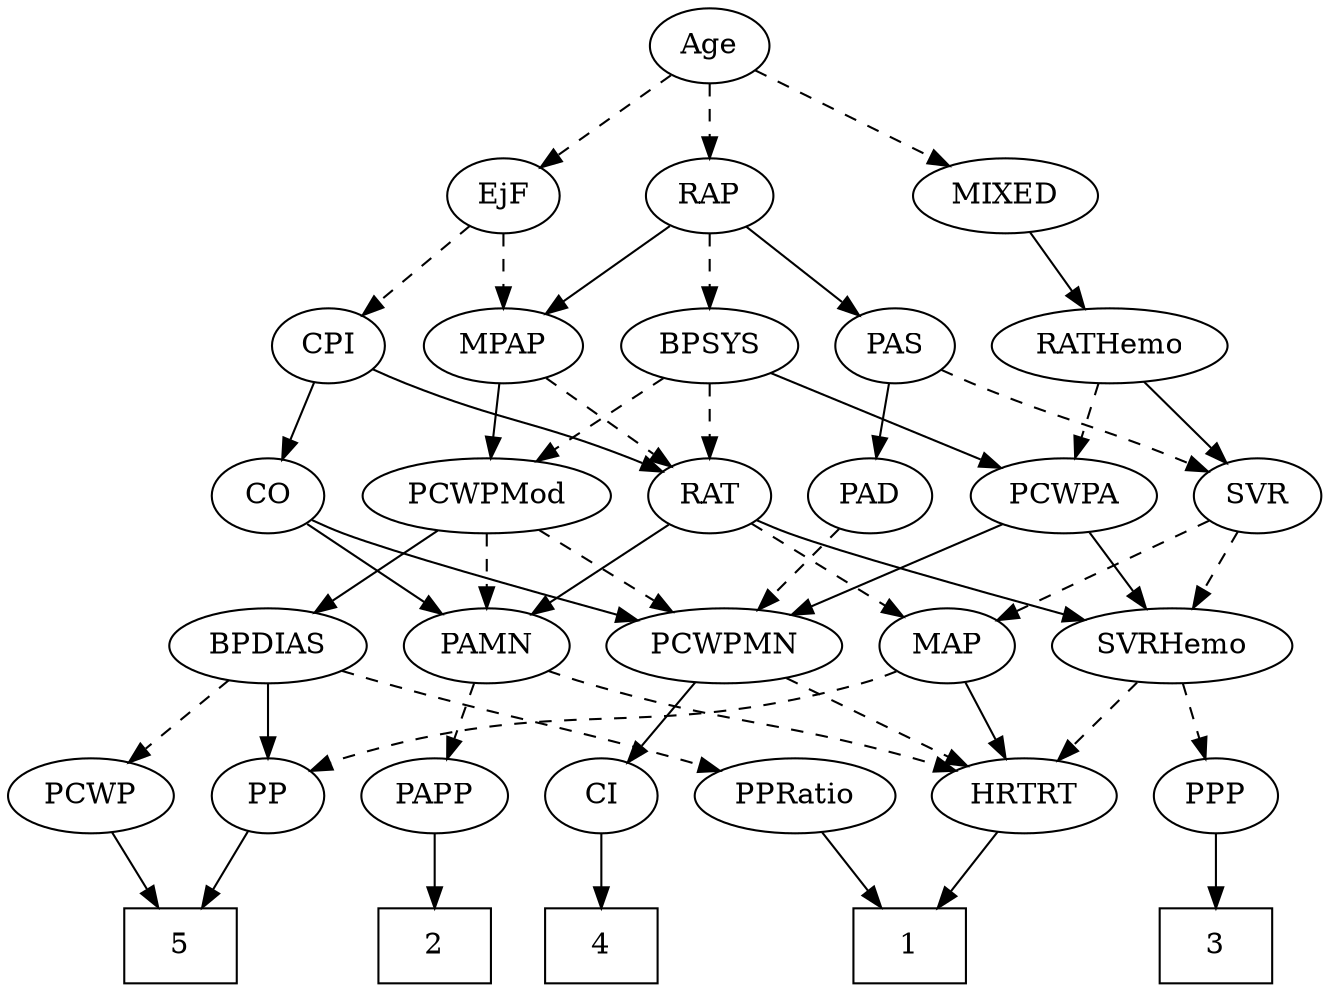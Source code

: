 strict digraph {
	graph [bb="0,0,587.04,468"];
	node [label="\N"];
	1	[height=0.5,
		pos="402.1,18",
		shape=box,
		width=0.75];
	2	[height=0.5,
		pos="192.1,18",
		shape=box,
		width=0.75];
	3	[height=0.5,
		pos="536.1,18",
		shape=box,
		width=0.75];
	4	[height=0.5,
		pos="269.1,18",
		shape=box,
		width=0.75];
	5	[height=0.5,
		pos="75.097,18",
		shape=box,
		width=0.75];
	Age	[height=0.5,
		pos="309.1,450",
		width=0.75];
	EjF	[height=0.5,
		pos="218.1,378",
		width=0.75];
	Age -> EjF	[pos="e,235.14,392.11 291.98,435.83 278.25,425.27 258.79,410.3 243.28,398.37",
		style=dashed];
	RAP	[height=0.5,
		pos="309.1,378",
		width=0.77632];
	Age -> RAP	[pos="e,309.1,396.1 309.1,431.7 309.1,423.98 309.1,414.71 309.1,406.11",
		style=dashed];
	MIXED	[height=0.5,
		pos="440.1,378",
		width=1.1193];
	Age -> MIXED	[pos="e,415.3,392.25 329.57,438.06 350.11,427.08 382.12,409.98 406.41,397",
		style=dashed];
	MPAP	[height=0.5,
		pos="218.1,306",
		width=0.97491];
	EjF -> MPAP	[pos="e,218.1,324.1 218.1,359.7 218.1,351.98 218.1,342.71 218.1,334.11",
		style=dashed];
	CPI	[height=0.5,
		pos="138.1,306",
		width=0.75];
	EjF -> CPI	[pos="e,153.87,320.8 202.29,363.17 190.68,353.01 174.7,339.03 161.6,327.56",
		style=dashed];
	RAP -> MPAP	[pos="e,236.84,321.42 291.55,363.5 278.3,353.31 259.89,339.15 244.82,327.56",
		style=solid];
	BPSYS	[height=0.5,
		pos="309.1,306",
		width=1.0471];
	RAP -> BPSYS	[pos="e,309.1,324.1 309.1,359.7 309.1,351.98 309.1,342.71 309.1,334.11",
		style=dashed];
	PAS	[height=0.5,
		pos="392.1,306",
		width=0.75];
	RAP -> PAS	[pos="e,376.02,320.56 325.5,363.17 337.74,352.85 354.65,338.58 368.37,327.01",
		style=solid];
	RATHemo	[height=0.5,
		pos="486.1,306",
		width=1.3721];
	MIXED -> RATHemo	[pos="e,474.95,323.96 451,360.41 456.47,352.08 463.23,341.8 469.35,332.49",
		style=solid];
	RAT	[height=0.5,
		pos="309.1,234",
		width=0.75827];
	MPAP -> RAT	[pos="e,291.8,248.3 236.95,290.5 250.44,280.12 268.76,266.03 283.56,254.64",
		style=dashed];
	PCWPMod	[height=0.5,
		pos="212.1,234",
		width=1.4443];
	MPAP -> PCWPMod	[pos="e,213.56,252.1 216.61,287.7 215.95,279.98 215.16,270.71 214.42,262.11",
		style=solid];
	BPSYS -> RAT	[pos="e,309.1,252.1 309.1,287.7 309.1,279.98 309.1,270.71 309.1,262.11",
		style=dashed];
	BPSYS -> PCWPMod	[pos="e,233.52,250.46 289,290.5 275.33,280.63 257.01,267.41 241.68,256.35",
		style=dashed];
	PCWPA	[height=0.5,
		pos="471.1,234",
		width=1.1555];
	BPSYS -> PCWPA	[pos="e,442.8,247.23 336.21,293.28 362.87,281.76 403.78,264.09 433.56,251.22",
		style=solid];
	PAD	[height=0.5,
		pos="383.1,234",
		width=0.79437];
	PCWPMN	[height=0.5,
		pos="316.1,162",
		width=1.3902];
	PAD -> PCWPMN	[pos="e,331.69,179.29 368.89,218.15 360.11,208.98 348.65,197.01 338.65,186.56",
		style=dashed];
	CO	[height=0.5,
		pos="115.1,234",
		width=0.75];
	PAMN	[height=0.5,
		pos="212.1,162",
		width=1.011];
	CO -> PAMN	[pos="e,192.42,177.2 132.89,220.16 147.23,209.81 167.67,195.06 184.19,183.14",
		style=solid];
	CO -> PCWPMN	[pos="e,278.98,174.31 136.22,222.47 141.05,220.21 146.21,217.93 151.1,216 172.75,207.45 228.51,189.87 269.24,177.3",
		style=solid];
	PAS -> PAD	[pos="e,385.32,252.28 389.92,288.05 388.93,280.35 387.73,271.03 386.62,262.36",
		style=solid];
	SVR	[height=0.5,
		pos="559.1,234",
		width=0.77632];
	PAS -> SVR	[pos="e,537.29,245.3 413.3,294.66 418.13,292.4 423.27,290.06 428.1,288 469.24,270.44 480.86,269.35 522.1,252 523.95,251.22 525.86,250.4 \
527.77,249.56",
		style=dashed];
	PAPP	[height=0.5,
		pos="192.1,90",
		width=0.88464];
	PAMN -> PAPP	[pos="e,197.03,108.28 207.26,144.05 205.03,136.26 202.33,126.82 199.83,118.08",
		style=dashed];
	HRTRT	[height=0.5,
		pos="451.1,90",
		width=1.1013];
	PAMN -> HRTRT	[pos="e,421.29,102.07 239.52,150.04 245.28,147.91 251.36,145.79 257.1,144 320.92,124.16 339.08,127.18 403.1,108 405.88,107.17 408.73,106.27 \
411.6,105.34",
		style=dashed];
	RATHemo -> SVR	[pos="e,544.24,249.25 503.03,288.76 513.06,279.14 525.89,266.84 536.75,256.43",
		style=solid];
	RATHemo -> PCWPA	[pos="e,474.76,252.1 482.39,287.7 480.74,279.98 478.75,270.71 476.91,262.11",
		style=dashed];
	CPI -> CO	[pos="e,120.61,251.79 132.53,288.05 129.9,280.06 126.71,270.33 123.77,261.4",
		style=solid];
	CPI -> RAT	[pos="e,287.92,245.4 159.27,294.6 164.11,292.34 169.25,290.02 174.1,288 217.31,269.98 229.88,270.02 273.1,252 274.92,251.24 276.77,250.44 \
278.64,249.62",
		style=solid];
	RAT -> PAMN	[pos="e,231.78,177.2 291.31,220.16 276.96,209.81 256.53,195.06 240.01,183.14",
		style=solid];
	SVRHemo	[height=0.5,
		pos="514.1,162",
		width=1.3902];
	RAT -> SVRHemo	[pos="e,476.82,174.04 330.21,222.44 335.04,220.19 340.2,217.91 345.1,216 367.44,207.27 425.3,189.5 467.1,176.95",
		style=solid];
	MAP	[height=0.5,
		pos="415.1,162",
		width=0.84854];
	RAT -> MAP	[pos="e,395.59,175.88 328.05,220.49 344.5,209.62 368.54,193.75 387.19,181.43",
		style=dashed];
	SVR -> SVRHemo	[pos="e,524.9,179.8 548.89,217.12 543.41,208.59 536.52,197.89 530.33,188.25",
		style=dashed];
	SVR -> MAP	[pos="e,438.24,174.25 537.54,222.52 513.68,210.92 474.96,192.1 447.45,178.73",
		style=dashed];
	PCWPMod -> PAMN	[pos="e,212.1,180.1 212.1,215.7 212.1,207.98 212.1,198.71 212.1,190.11",
		style=dashed];
	PCWPMod -> PCWPMN	[pos="e,293.33,178.33 234.92,217.64 249.55,207.79 268.74,194.88 284.78,184.08",
		style=dashed];
	BPDIAS	[height=0.5,
		pos="115.1,162",
		width=1.1735];
	PCWPMod -> BPDIAS	[pos="e,135.57,177.77 190.57,217.46 176.85,207.57 158.91,194.62 143.97,183.83",
		style=solid];
	PCWPA -> PCWPMN	[pos="e,345.95,176.48 443.39,220.49 418.85,209.4 382.77,193.11 355.28,180.69",
		style=solid];
	PCWPA -> SVRHemo	[pos="e,503.68,179.96 481.29,216.41 486.41,208.08 492.72,197.8 498.44,188.49",
		style=solid];
	CI	[height=0.5,
		pos="269.1,90",
		width=0.75];
	PCWPMN -> CI	[pos="e,279.83,106.99 304.96,144.41 299.14,135.74 291.91,124.97 285.46,115.38",
		style=solid];
	PCWPMN -> HRTRT	[pos="e,425.64,104.2 343.42,146.83 364.54,135.88 393.93,120.64 416.66,108.85",
		style=dashed];
	PPP	[height=0.5,
		pos="536.1,90",
		width=0.75];
	SVRHemo -> PPP	[pos="e,530.82,107.79 519.42,144.05 521.94,136.06 524.99,126.33 527.8,117.4",
		style=dashed];
	SVRHemo -> HRTRT	[pos="e,465.63,107.15 499.49,144.76 491.45,135.84 481.34,124.61 472.44,114.72",
		style=dashed];
	PP	[height=0.5,
		pos="115.1,90",
		width=0.75];
	BPDIAS -> PP	[pos="e,115.1,108.1 115.1,143.7 115.1,135.98 115.1,126.71 115.1,118.11",
		style=solid];
	PPRatio	[height=0.5,
		pos="354.1,90",
		width=1.1013];
	BPDIAS -> PPRatio	[pos="e,324.16,101.81 147.18,150.17 153.75,148.05 160.63,145.9 167.1,144 227.92,126.14 244.44,126.4 305.1,108 308.2,107.06 311.4,106.05 \
314.6,105",
		style=dashed];
	PCWP	[height=0.5,
		pos="35.097,90",
		width=0.97491];
	BPDIAS -> PCWP	[pos="e,52.253,106.01 97.342,145.46 86.316,135.82 71.983,123.28 59.851,112.66",
		style=dashed];
	MAP -> PP	[pos="e,135.64,101.91 391.75,149.96 386.37,147.73 380.61,145.59 375.1,144 278.21,116.07 247.42,137.82 151.1,108 149.17,107.4 147.21,106.72 \
145.25,105.98",
		style=dashed];
	MAP -> HRTRT	[pos="e,442.38,107.96 423.63,144.41 427.83,136.25 432.98,126.22 437.69,117.07",
		style=solid];
	PP -> 5	[pos="e,84.882,36.124 105.82,72.765 101.11,64.525 95.278,54.317 89.963,45.016",
		style=solid];
	PPP -> 3	[pos="e,536.1,36.104 536.1,71.697 536.1,63.983 536.1,54.712 536.1,46.112",
		style=solid];
	PPRatio -> 1	[pos="e,390.13,36.447 365.47,72.411 371.1,64.2 378.03,54.099 384.34,44.9",
		style=solid];
	PCWP -> 5	[pos="e,65.127,36.447 44.576,72.411 49.22,64.285 54.921,54.307 60.134,45.184",
		style=solid];
	CI -> 4	[pos="e,269.1,36.104 269.1,71.697 269.1,63.983 269.1,54.712 269.1,46.112",
		style=solid];
	PAPP -> 2	[pos="e,192.1,36.104 192.1,71.697 192.1,63.983 192.1,54.712 192.1,46.112",
		style=solid];
	HRTRT -> 1	[pos="e,414.31,36.447 439.48,72.411 433.74,64.2 426.67,54.099 420.23,44.9",
		style=solid];
}
